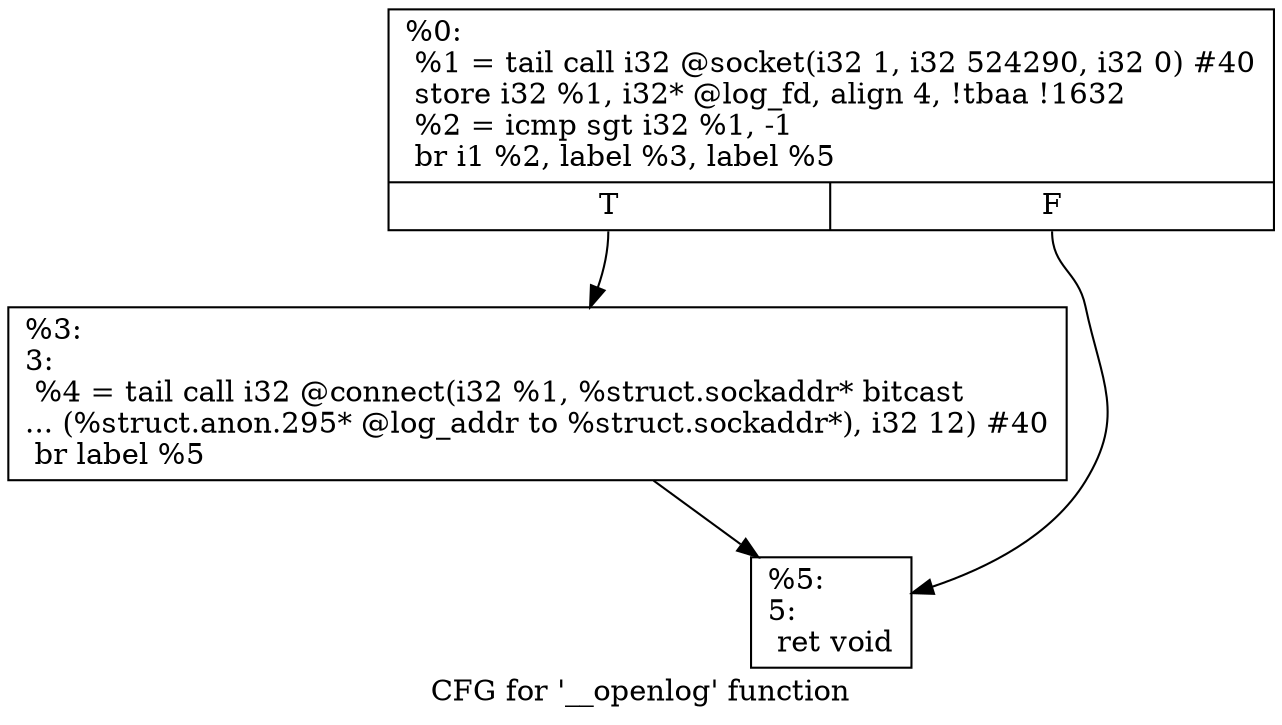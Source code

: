digraph "CFG for '__openlog' function" {
	label="CFG for '__openlog' function";

	Node0x1bb3440 [shape=record,label="{%0:\l  %1 = tail call i32 @socket(i32 1, i32 524290, i32 0) #40\l  store i32 %1, i32* @log_fd, align 4, !tbaa !1632\l  %2 = icmp sgt i32 %1, -1\l  br i1 %2, label %3, label %5\l|{<s0>T|<s1>F}}"];
	Node0x1bb3440:s0 -> Node0x1bb4320;
	Node0x1bb3440:s1 -> Node0x1bb4370;
	Node0x1bb4320 [shape=record,label="{%3:\l3:                                                \l  %4 = tail call i32 @connect(i32 %1, %struct.sockaddr* bitcast\l... (%struct.anon.295* @log_addr to %struct.sockaddr*), i32 12) #40\l  br label %5\l}"];
	Node0x1bb4320 -> Node0x1bb4370;
	Node0x1bb4370 [shape=record,label="{%5:\l5:                                                \l  ret void\l}"];
}
